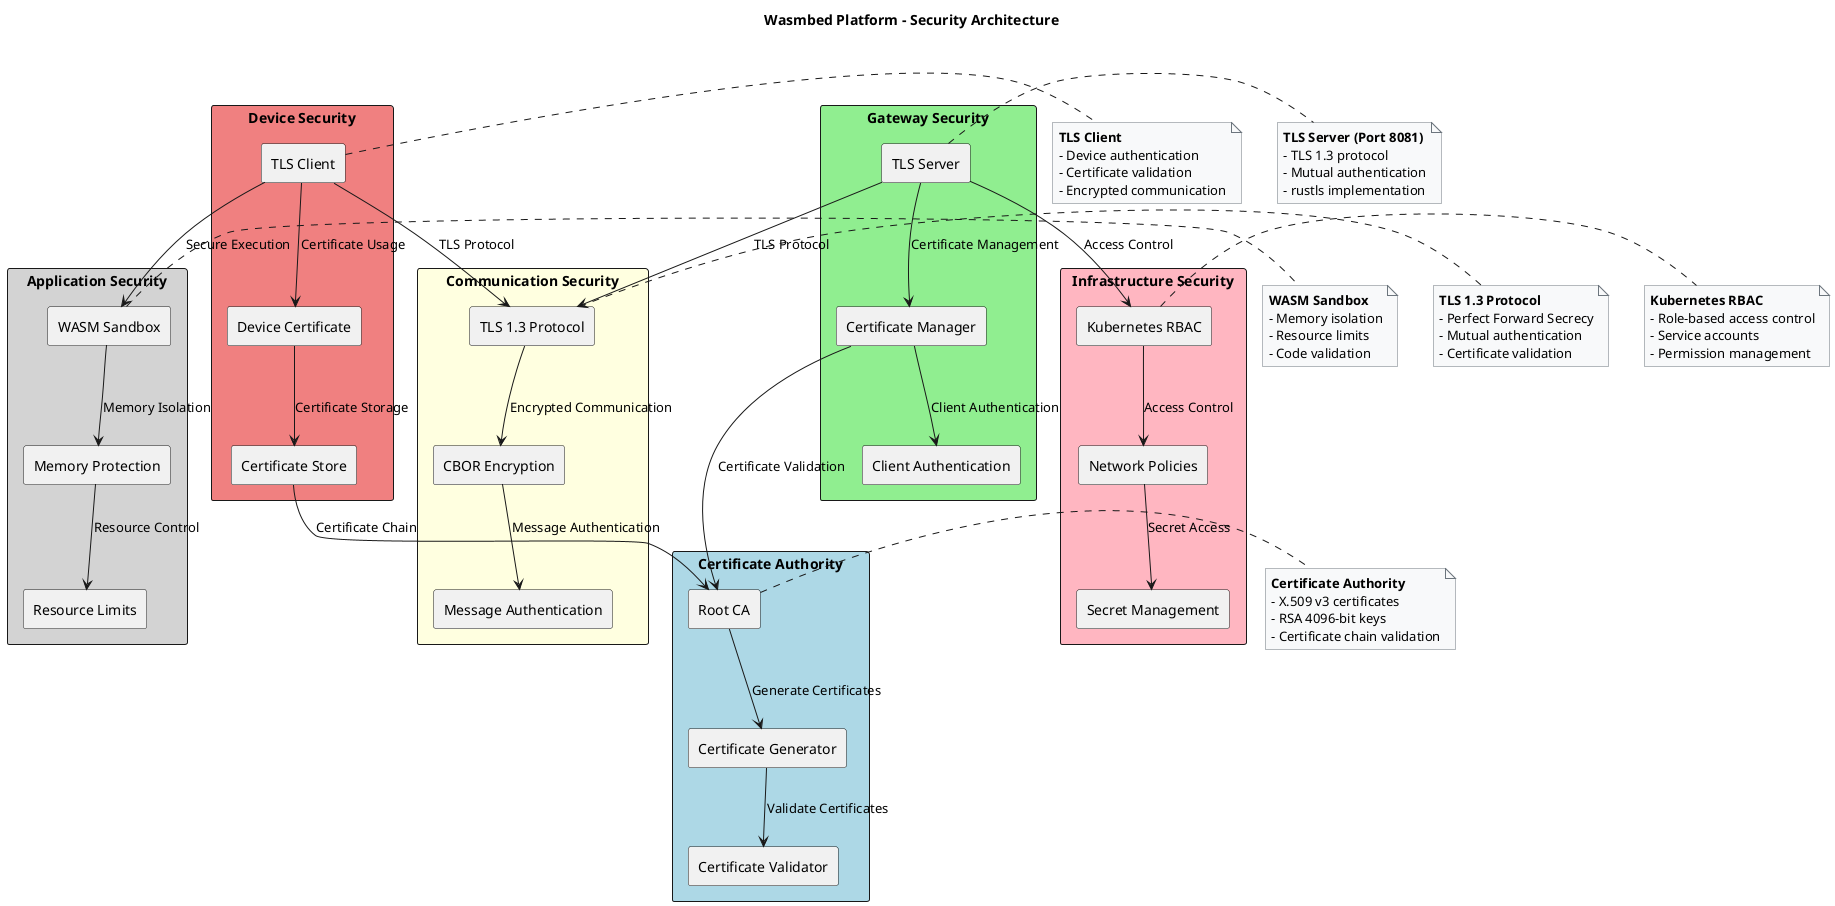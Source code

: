 ' SPDX-License-Identifier: CC-BY-4.0
' Copyright © 2025 Wasmbed contributors

@startuml
title Wasmbed Platform - Security Architecture

skinparam backgroundColor #FFFFFF
skinparam componentStyle rectangle
skinparam packageStyle rectangle
skinparam noteBackgroundColor #F8F9FA
skinparam noteBorderColor #6C757D
skinparam direction top to bottom

package "Certificate Authority" as CA #LightBlue {
    component [Root CA] as RootCA
    component [Certificate Generator] as CertGen
    component [Certificate Validator] as CertValidator
}

package "Gateway Security" as GatewaySec #LightGreen {
    component [TLS Server] as TLSServer
    component [Certificate Manager] as CertManager
    component [Client Authentication] as ClientAuth
}

package "Device Security" as DeviceSec #LightCoral {
    component [TLS Client] as TLSClient
    component [Device Certificate] as DeviceCert
    component [Certificate Store] as DeviceCertStore
}

package "Communication Security" as CommSec #LightYellow {
    component [TLS 1.3 Protocol] as TLS13
    component [CBOR Encryption] as CBOREnc
    component [Message Authentication] as MsgAuth
}

package "Infrastructure Security" as InfraSec #LightPink {
    component [Kubernetes RBAC] as K8SRBAC
    component [Network Policies] as NetPolicies
    component [Secret Management] as SecretMgr
}

package "Application Security" as AppSec #LightGray {
    component [WASM Sandbox] as WASMSandbox
    component [Memory Protection] as MemProt
    component [Resource Limits] as ResLimits
}

' Certificate Authority Connections
RootCA --> CertGen : Generate Certificates
CertGen --> CertValidator : Validate Certificates

' Gateway Security Connections
TLSServer --> CertManager : Certificate Management
CertManager --> ClientAuth : Client Authentication

' Device Security Connections
TLSClient --> DeviceCert : Certificate Usage
DeviceCert --> DeviceCertStore : Certificate Storage

' Communication Security Connections
TLSServer --> TLS13 : TLS Protocol
TLSClient --> TLS13 : TLS Protocol
TLS13 --> CBOREnc : Encrypted Communication
CBOREnc --> MsgAuth : Message Authentication

' Infrastructure Security Connections
K8SRBAC --> NetPolicies : Access Control
NetPolicies --> SecretMgr : Secret Access

' Application Security Connections
WASMSandbox --> MemProt : Memory Isolation
MemProt --> ResLimits : Resource Control

' Cross-Layer Security Connections
CertManager --> RootCA : Certificate Validation
DeviceCertStore --> RootCA : Certificate Chain
TLSServer --> K8SRBAC : Access Control
TLSClient --> WASMSandbox : Secure Execution

note right of RootCA
  **Certificate Authority**
  - X.509 v3 certificates
  - RSA 4096-bit keys
  - Certificate chain validation
end note

note right of TLSServer
  **TLS Server (Port 8081)**
  - TLS 1.3 protocol
  - Mutual authentication
  - rustls implementation
end note

note right of TLSClient
  **TLS Client**
  - Device authentication
  - Certificate validation
  - Encrypted communication
end note

note right of TLS13
  **TLS 1.3 Protocol**
  - Perfect Forward Secrecy
  - Mutual authentication
  - Certificate validation
end note

note right of WASMSandbox
  **WASM Sandbox**
  - Memory isolation
  - Resource limits
  - Code validation
end note

note right of K8SRBAC
  **Kubernetes RBAC**
  - Role-based access control
  - Service accounts
  - Permission management
end note

@enduml
